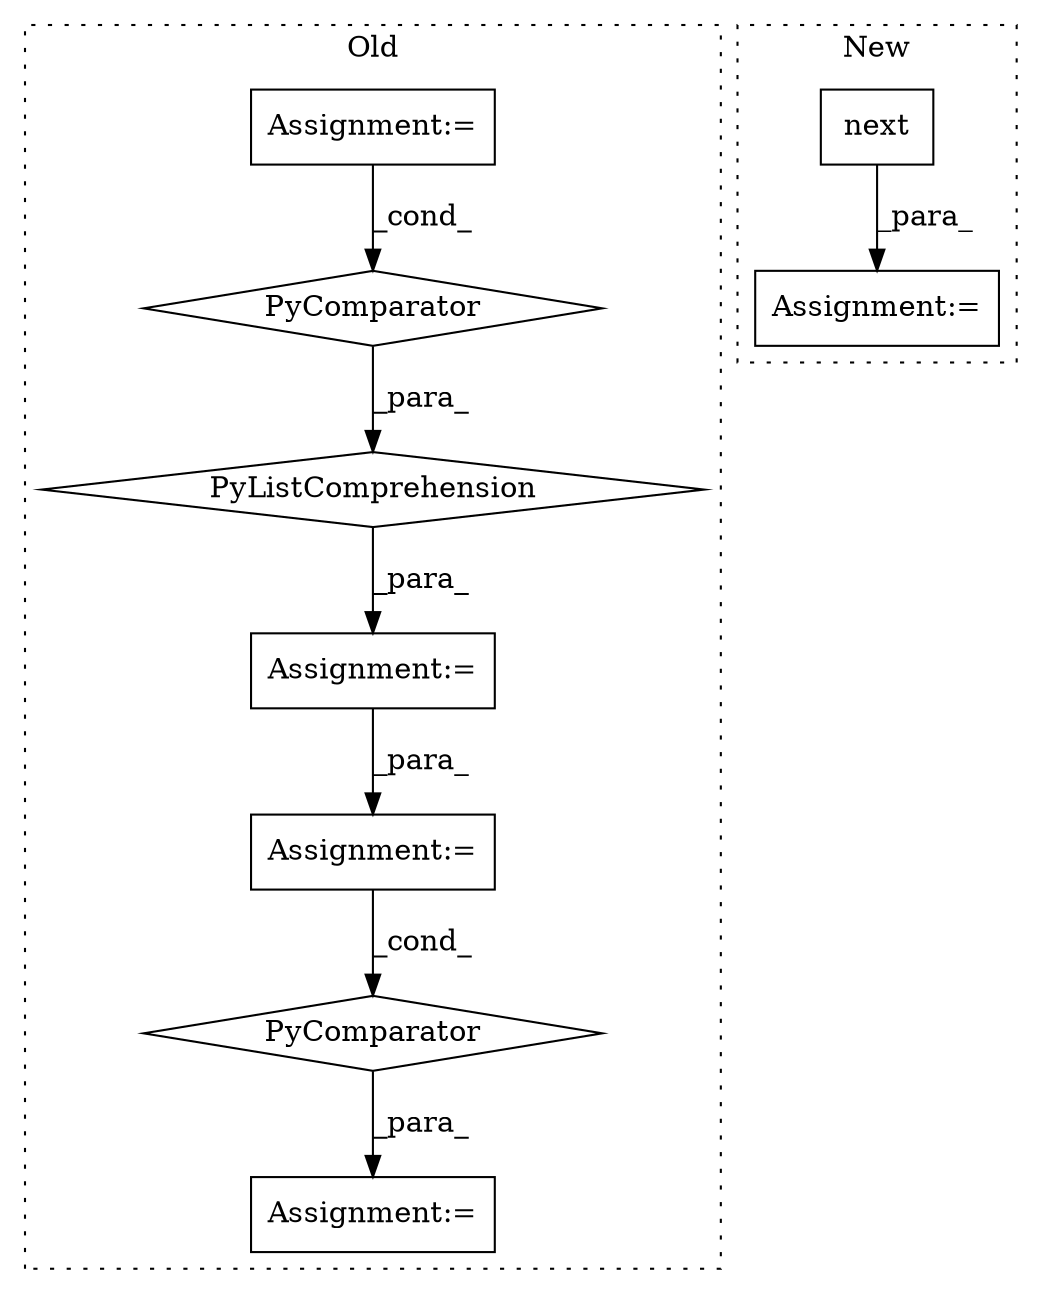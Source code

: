digraph G {
subgraph cluster0 {
1 [label="PyListComprehension" a="109" s="5269" l="171" shape="diamond"];
3 [label="Assignment:=" a="7" s="5384" l="48" shape="box"];
4 [label="PyComparator" a="113" s="5384" l="48" shape="diamond"];
5 [label="Assignment:=" a="7" s="6510" l="17" shape="box"];
7 [label="Assignment:=" a="7" s="6645" l="12" shape="box"];
8 [label="PyComparator" a="113" s="6883" l="25" shape="diamond"];
9 [label="Assignment:=" a="7" s="6479" l="1" shape="box"];
label = "Old";
style="dotted";
}
subgraph cluster1 {
2 [label="next" a="32" s="4958,5008" l="5,1" shape="box"];
6 [label="Assignment:=" a="7" s="4957" l="1" shape="box"];
label = "New";
style="dotted";
}
1 -> 9 [label="_para_"];
2 -> 6 [label="_para_"];
3 -> 4 [label="_cond_"];
4 -> 1 [label="_para_"];
5 -> 8 [label="_cond_"];
8 -> 7 [label="_para_"];
9 -> 5 [label="_para_"];
}